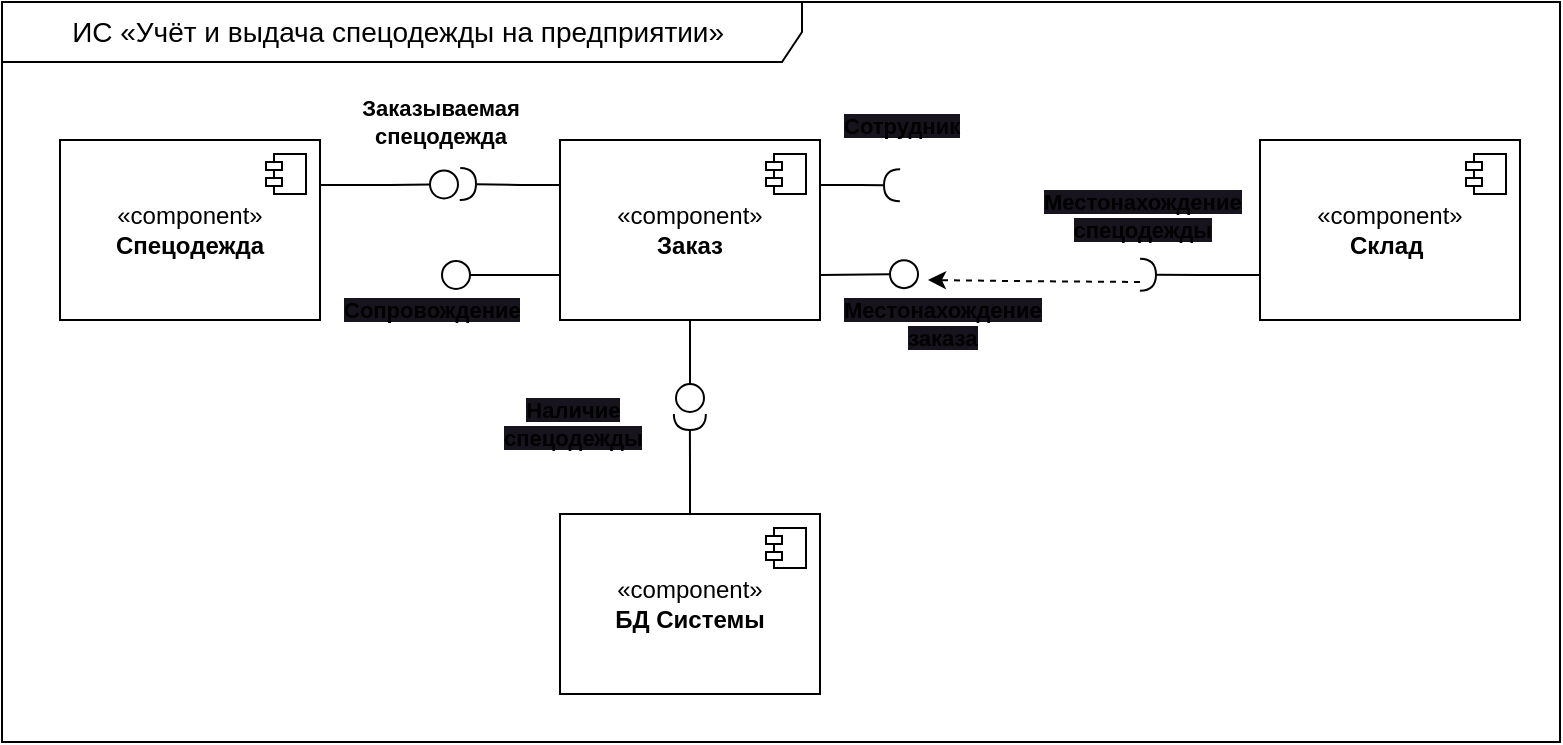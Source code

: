 <mxfile version="24.1.0" type="device">
  <diagram name="Page-1" id="b5b7bab2-c9e2-2cf4-8b2a-24fd1a2a6d21">
    <mxGraphModel dx="978" dy="571" grid="1" gridSize="10" guides="1" tooltips="1" connect="1" arrows="1" fold="1" page="1" pageScale="1" pageWidth="827" pageHeight="1169" background="none" math="0" shadow="0">
      <root>
        <mxCell id="0" />
        <mxCell id="1" parent="0" />
        <mxCell id="D6oPLpbd5tidOUXxitay-12" value="&lt;font style=&quot;font-size: 14px;&quot;&gt;ИС «Учёт и выдача спецодежды на предприятии»&amp;nbsp;&lt;/font&gt;" style="shape=umlFrame;whiteSpace=wrap;html=1;pointerEvents=0;recursiveResize=0;container=0;collapsible=0;width=400;height=30;verticalAlign=middle;" parent="1" vertex="1">
          <mxGeometry x="11" y="20" width="779" height="370" as="geometry" />
        </mxCell>
        <mxCell id="ILv_SPBIbh7ilvsANGKO-28" style="edgeStyle=orthogonalEdgeStyle;rounded=0;orthogonalLoop=1;jettySize=auto;html=1;exitX=0;exitY=0.25;exitDx=0;exitDy=0;endArrow=halfCircle;endFill=0;" parent="1" source="ILv_SPBIbh7ilvsANGKO-77" edge="1">
          <mxGeometry relative="1" as="geometry">
            <mxPoint x="240" y="111" as="targetPoint" />
            <Array as="points">
              <mxPoint x="270" y="112" />
            </Array>
          </mxGeometry>
        </mxCell>
        <mxCell id="ILv_SPBIbh7ilvsANGKO-34" style="edgeStyle=orthogonalEdgeStyle;rounded=0;orthogonalLoop=1;jettySize=auto;html=1;exitX=0;exitY=0.75;exitDx=0;exitDy=0;endArrow=circle;endFill=0;" parent="1" source="ILv_SPBIbh7ilvsANGKO-77" edge="1">
          <mxGeometry relative="1" as="geometry">
            <mxPoint x="230" y="156.483" as="targetPoint" />
          </mxGeometry>
        </mxCell>
        <mxCell id="ILv_SPBIbh7ilvsANGKO-29" style="edgeStyle=orthogonalEdgeStyle;rounded=0;orthogonalLoop=1;jettySize=auto;html=1;exitX=1;exitY=0.25;exitDx=0;exitDy=0;endArrow=circle;endFill=0;" parent="1" source="ILv_SPBIbh7ilvsANGKO-21" edge="1">
          <mxGeometry relative="1" as="geometry">
            <mxPoint x="240" y="111.148" as="targetPoint" />
          </mxGeometry>
        </mxCell>
        <mxCell id="ILv_SPBIbh7ilvsANGKO-32" value="Заказываемая&lt;div&gt;спецодежда&lt;/div&gt;" style="edgeLabel;html=1;align=center;verticalAlign=middle;resizable=0;points=[];fontStyle=1;container=0;" parent="1" vertex="1" connectable="0">
          <mxGeometry x="229.995" y="79.997" as="geometry" />
        </mxCell>
        <mxCell id="ILv_SPBIbh7ilvsANGKO-50" value="" style="endArrow=classic;html=1;rounded=0;dashed=1;entryX=0.54;entryY=-0.028;entryDx=0;entryDy=0;entryPerimeter=0;" parent="1" edge="1">
          <mxGeometry width="50" height="50" relative="1" as="geometry">
            <mxPoint x="580" y="160" as="sourcePoint" />
            <mxPoint x="474" y="158.992" as="targetPoint" />
            <Array as="points">
              <mxPoint x="520" y="159.56" />
            </Array>
          </mxGeometry>
        </mxCell>
        <mxCell id="ILv_SPBIbh7ilvsANGKO-66" style="edgeStyle=orthogonalEdgeStyle;rounded=0;orthogonalLoop=1;jettySize=auto;html=1;exitX=0.5;exitY=1;exitDx=0;exitDy=0;" parent="1" edge="1">
          <mxGeometry relative="1" as="geometry">
            <mxPoint x="590" y="126" as="sourcePoint" />
            <mxPoint x="590" y="126" as="targetPoint" />
          </mxGeometry>
        </mxCell>
        <mxCell id="ILv_SPBIbh7ilvsANGKO-75" value="" style="group" parent="1" vertex="1" connectable="0">
          <mxGeometry x="40" y="89" width="130" height="90" as="geometry" />
        </mxCell>
        <mxCell id="ILv_SPBIbh7ilvsANGKO-21" value="«component»&lt;br&gt;&lt;b&gt;Спецодежда&lt;/b&gt;" style="html=1;dropTarget=0;whiteSpace=wrap;container=0;" parent="ILv_SPBIbh7ilvsANGKO-75" vertex="1">
          <mxGeometry width="130" height="90" as="geometry" />
        </mxCell>
        <mxCell id="ILv_SPBIbh7ilvsANGKO-22" value="" style="shape=module;jettyWidth=8;jettyHeight=4;container=0;" parent="ILv_SPBIbh7ilvsANGKO-75" vertex="1">
          <mxGeometry x="103" y="7" width="20" height="20" as="geometry">
            <mxPoint x="-27" y="7" as="offset" />
          </mxGeometry>
        </mxCell>
        <mxCell id="ILv_SPBIbh7ilvsANGKO-76" value="" style="group" parent="1" vertex="1" connectable="0">
          <mxGeometry x="290" y="89" width="130" height="90" as="geometry" />
        </mxCell>
        <mxCell id="ILv_SPBIbh7ilvsANGKO-86" style="edgeStyle=orthogonalEdgeStyle;rounded=0;orthogonalLoop=1;jettySize=auto;html=1;endArrow=circle;endFill=0;" parent="ILv_SPBIbh7ilvsANGKO-76" source="ILv_SPBIbh7ilvsANGKO-77" edge="1">
          <mxGeometry relative="1" as="geometry">
            <mxPoint x="65" y="137" as="targetPoint" />
          </mxGeometry>
        </mxCell>
        <mxCell id="ILv_SPBIbh7ilvsANGKO-88" style="edgeStyle=orthogonalEdgeStyle;rounded=0;orthogonalLoop=1;jettySize=auto;html=1;exitX=1;exitY=0.25;exitDx=0;exitDy=0;endArrow=halfCircle;endFill=0;" parent="ILv_SPBIbh7ilvsANGKO-76" source="ILv_SPBIbh7ilvsANGKO-77" edge="1">
          <mxGeometry relative="1" as="geometry">
            <mxPoint x="170" y="22.667" as="targetPoint" />
          </mxGeometry>
        </mxCell>
        <mxCell id="ILv_SPBIbh7ilvsANGKO-89" style="edgeStyle=orthogonalEdgeStyle;rounded=0;orthogonalLoop=1;jettySize=auto;html=1;exitX=1;exitY=0.75;exitDx=0;exitDy=0;endArrow=circle;endFill=0;" parent="ILv_SPBIbh7ilvsANGKO-76" source="ILv_SPBIbh7ilvsANGKO-77" edge="1">
          <mxGeometry relative="1" as="geometry">
            <mxPoint x="180" y="67" as="targetPoint" />
          </mxGeometry>
        </mxCell>
        <mxCell id="ILv_SPBIbh7ilvsANGKO-77" value="«component»&lt;br&gt;&lt;b&gt;Заказ&lt;/b&gt;" style="html=1;dropTarget=0;whiteSpace=wrap;container=0;" parent="ILv_SPBIbh7ilvsANGKO-76" vertex="1">
          <mxGeometry width="130" height="90" as="geometry" />
        </mxCell>
        <mxCell id="ILv_SPBIbh7ilvsANGKO-78" value="" style="shape=module;jettyWidth=8;jettyHeight=4;container=0;" parent="ILv_SPBIbh7ilvsANGKO-76" vertex="1">
          <mxGeometry x="103" y="7" width="20" height="20" as="geometry">
            <mxPoint x="-27" y="7" as="offset" />
          </mxGeometry>
        </mxCell>
        <mxCell id="ILv_SPBIbh7ilvsANGKO-79" value="" style="group" parent="1" vertex="1" connectable="0">
          <mxGeometry x="290" y="276" width="130" height="90" as="geometry" />
        </mxCell>
        <mxCell id="ILv_SPBIbh7ilvsANGKO-87" style="edgeStyle=orthogonalEdgeStyle;rounded=0;orthogonalLoop=1;jettySize=auto;html=1;exitX=0.5;exitY=0;exitDx=0;exitDy=0;endArrow=halfCircle;endFill=0;" parent="ILv_SPBIbh7ilvsANGKO-79" source="ILv_SPBIbh7ilvsANGKO-80" edge="1">
          <mxGeometry relative="1" as="geometry">
            <mxPoint x="64.926" y="-50" as="targetPoint" />
          </mxGeometry>
        </mxCell>
        <mxCell id="ILv_SPBIbh7ilvsANGKO-80" value="«component»&lt;br&gt;&lt;b&gt;БД Системы&lt;/b&gt;" style="html=1;dropTarget=0;whiteSpace=wrap;container=0;" parent="ILv_SPBIbh7ilvsANGKO-79" vertex="1">
          <mxGeometry width="130" height="90" as="geometry" />
        </mxCell>
        <mxCell id="ILv_SPBIbh7ilvsANGKO-81" value="" style="shape=module;jettyWidth=8;jettyHeight=4;container=0;" parent="ILv_SPBIbh7ilvsANGKO-79" vertex="1">
          <mxGeometry x="103" y="7" width="20" height="20" as="geometry">
            <mxPoint x="-27" y="7" as="offset" />
          </mxGeometry>
        </mxCell>
        <mxCell id="ILv_SPBIbh7ilvsANGKO-82" value="" style="group" parent="1" vertex="1" connectable="0">
          <mxGeometry x="640" y="89" width="130" height="90" as="geometry" />
        </mxCell>
        <mxCell id="ILv_SPBIbh7ilvsANGKO-100" style="edgeStyle=orthogonalEdgeStyle;rounded=0;orthogonalLoop=1;jettySize=auto;html=1;exitX=0;exitY=0.75;exitDx=0;exitDy=0;endArrow=halfCircle;endFill=0;" parent="ILv_SPBIbh7ilvsANGKO-82" source="ILv_SPBIbh7ilvsANGKO-83" edge="1">
          <mxGeometry relative="1" as="geometry">
            <mxPoint x="-60" y="67.377" as="targetPoint" />
          </mxGeometry>
        </mxCell>
        <mxCell id="ILv_SPBIbh7ilvsANGKO-83" value="«component»&lt;br&gt;&lt;b&gt;Склад&amp;nbsp;&lt;/b&gt;" style="html=1;dropTarget=0;whiteSpace=wrap;container=0;" parent="ILv_SPBIbh7ilvsANGKO-82" vertex="1">
          <mxGeometry width="130" height="90" as="geometry" />
        </mxCell>
        <mxCell id="ILv_SPBIbh7ilvsANGKO-84" value="" style="shape=module;jettyWidth=8;jettyHeight=4;container=0;" parent="ILv_SPBIbh7ilvsANGKO-82" vertex="1">
          <mxGeometry x="103" y="7" width="20" height="20" as="geometry">
            <mxPoint x="-27" y="7" as="offset" />
          </mxGeometry>
        </mxCell>
        <mxCell id="wc9plOqMJDDvHxUbNKGi-1" value="&lt;div style=&quot;text-align: center;&quot;&gt;&lt;span style=&quot;font-size: 11px; text-wrap: nowrap; background-color: rgb(24, 20, 29);&quot;&gt;&lt;b&gt;Сопровождение&lt;/b&gt;&lt;/span&gt;&lt;/div&gt;" style="text;whiteSpace=wrap;html=1;" vertex="1" parent="1">
          <mxGeometry x="180" y="160" width="100" height="20" as="geometry" />
        </mxCell>
        <mxCell id="wc9plOqMJDDvHxUbNKGi-2" value="&lt;div style=&quot;text-align: center;&quot;&gt;&lt;span style=&quot;font-size: 11px; text-wrap: nowrap; background-color: rgb(24, 20, 29);&quot;&gt;&lt;b&gt;Наличие&lt;/b&gt;&lt;/span&gt;&lt;/div&gt;&lt;div style=&quot;text-align: center;&quot;&gt;&lt;span style=&quot;font-size: 11px; text-wrap: nowrap; background-color: rgb(24, 20, 29);&quot;&gt;&lt;b&gt;спецодежды&lt;/b&gt;&lt;/span&gt;&lt;/div&gt;" style="text;whiteSpace=wrap;html=1;" vertex="1" parent="1">
          <mxGeometry x="260" y="210" width="80" height="40" as="geometry" />
        </mxCell>
        <mxCell id="wc9plOqMJDDvHxUbNKGi-3" value="&lt;div style=&quot;text-align: center;&quot;&gt;&lt;span style=&quot;font-size: 11px; text-wrap: nowrap; background-color: rgb(24, 20, 29);&quot;&gt;&lt;b&gt;Местонахождение&lt;/b&gt;&lt;/span&gt;&lt;/div&gt;&lt;div style=&quot;text-align: center;&quot;&gt;&lt;span style=&quot;font-size: 11px; text-wrap: nowrap; background-color: rgb(24, 20, 29);&quot;&gt;&lt;b&gt;заказа&lt;/b&gt;&lt;/span&gt;&lt;/div&gt;" style="text;whiteSpace=wrap;html=1;" vertex="1" parent="1">
          <mxGeometry x="430" y="160" width="80" height="40" as="geometry" />
        </mxCell>
        <mxCell id="wc9plOqMJDDvHxUbNKGi-4" value="&lt;div style=&quot;text-align: center;&quot;&gt;&lt;span style=&quot;font-size: 11px; text-wrap: nowrap; background-color: rgb(24, 20, 29);&quot;&gt;&lt;b&gt;Местонахождение&lt;/b&gt;&lt;/span&gt;&lt;/div&gt;&lt;div style=&quot;text-align: center;&quot;&gt;&lt;span style=&quot;font-size: 11px; text-wrap: nowrap; background-color: rgb(24, 20, 29);&quot;&gt;&lt;b&gt;спецодежды&lt;/b&gt;&lt;/span&gt;&lt;/div&gt;" style="text;whiteSpace=wrap;html=1;" vertex="1" parent="1">
          <mxGeometry x="530" y="106" width="80" height="40" as="geometry" />
        </mxCell>
        <mxCell id="wc9plOqMJDDvHxUbNKGi-5" value="&lt;div style=&quot;text-align: center;&quot;&gt;&lt;span style=&quot;font-size: 11px; text-wrap: nowrap; background-color: rgb(24, 20, 29);&quot;&gt;&lt;b&gt;Сотрудник&lt;/b&gt;&lt;/span&gt;&lt;/div&gt;" style="text;whiteSpace=wrap;html=1;" vertex="1" parent="1">
          <mxGeometry x="430" y="68" width="70" height="24" as="geometry" />
        </mxCell>
      </root>
    </mxGraphModel>
  </diagram>
</mxfile>

